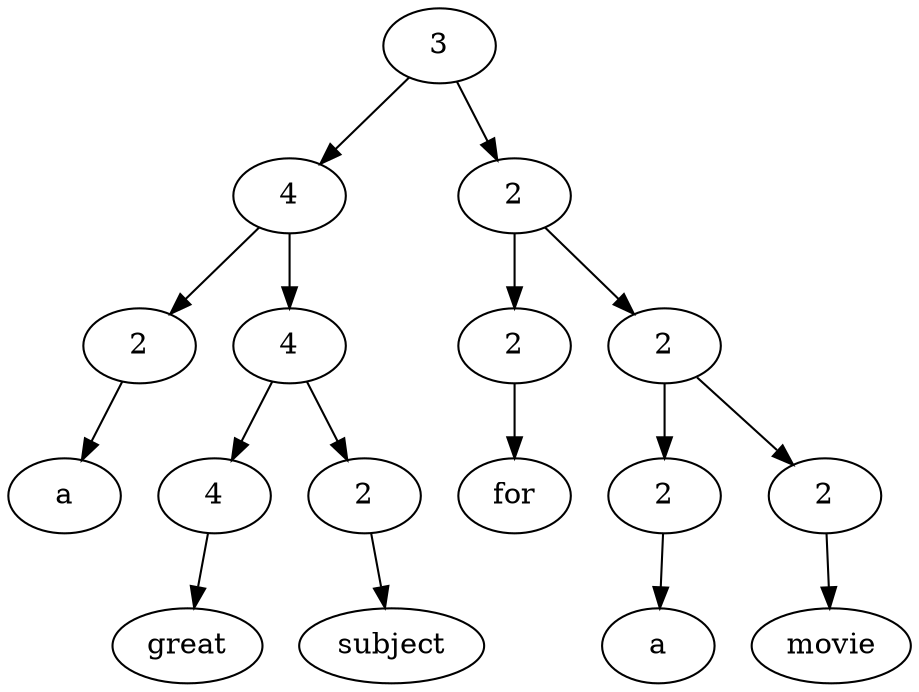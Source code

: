 digraph G{Node0 [label="3"]
Node0 -> Node1
Node0 -> Node9
Node1 [label="4"]
Node1 -> Node2
Node1 -> Node4
Node9 [label="2"]
Node9 -> Node10
Node9 -> Node12
Node2 [label="2"]
Node2 -> Node3
Node4 [label="4"]
Node4 -> Node5
Node4 -> Node7
Node10 [label="2"]
Node10 -> Node11
Node12 [label="2"]
Node12 -> Node13
Node12 -> Node15
Node3 [label="a"]
Node5 [label="4"]
Node5 -> Node6
Node7 [label="2"]
Node7 -> Node8
Node11 [label="for"]
Node13 [label="2"]
Node13 -> Node14
Node15 [label="2"]
Node15 -> Node16
Node6 [label="great"]
Node8 [label="subject"]
Node14 [label="a"]
Node16 [label="movie"]
}